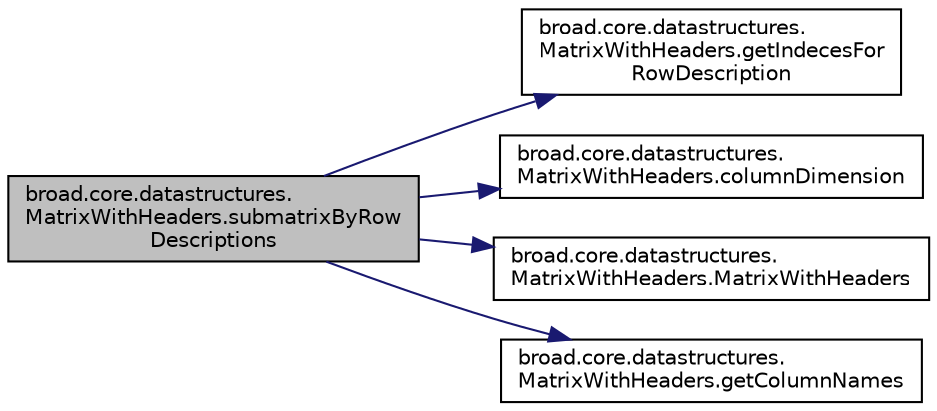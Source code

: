 digraph "broad.core.datastructures.MatrixWithHeaders.submatrixByRowDescriptions"
{
  edge [fontname="Helvetica",fontsize="10",labelfontname="Helvetica",labelfontsize="10"];
  node [fontname="Helvetica",fontsize="10",shape=record];
  rankdir="LR";
  Node1 [label="broad.core.datastructures.\lMatrixWithHeaders.submatrixByRow\lDescriptions",height=0.2,width=0.4,color="black", fillcolor="grey75", style="filled" fontcolor="black"];
  Node1 -> Node2 [color="midnightblue",fontsize="10",style="solid",fontname="Helvetica"];
  Node2 [label="broad.core.datastructures.\lMatrixWithHeaders.getIndecesFor\lRowDescription",height=0.2,width=0.4,color="black", fillcolor="white", style="filled",URL="$classbroad_1_1core_1_1datastructures_1_1_matrix_with_headers.html#a4e4af6c5ca9bca86aefac4ab7d3dd026"];
  Node1 -> Node3 [color="midnightblue",fontsize="10",style="solid",fontname="Helvetica"];
  Node3 [label="broad.core.datastructures.\lMatrixWithHeaders.columnDimension",height=0.2,width=0.4,color="black", fillcolor="white", style="filled",URL="$classbroad_1_1core_1_1datastructures_1_1_matrix_with_headers.html#ae61bb6176aa58f4102f3b9ca85a1581f"];
  Node1 -> Node4 [color="midnightblue",fontsize="10",style="solid",fontname="Helvetica"];
  Node4 [label="broad.core.datastructures.\lMatrixWithHeaders.MatrixWithHeaders",height=0.2,width=0.4,color="black", fillcolor="white", style="filled",URL="$classbroad_1_1core_1_1datastructures_1_1_matrix_with_headers.html#a42a72c4a4dfca058d787728bbeabd106"];
  Node1 -> Node5 [color="midnightblue",fontsize="10",style="solid",fontname="Helvetica"];
  Node5 [label="broad.core.datastructures.\lMatrixWithHeaders.getColumnNames",height=0.2,width=0.4,color="black", fillcolor="white", style="filled",URL="$classbroad_1_1core_1_1datastructures_1_1_matrix_with_headers.html#a488a21c1993afb6381f59f5b133c8f1c"];
}
